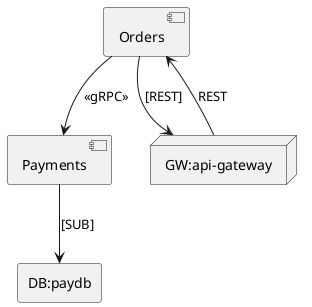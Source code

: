 ﻿@startuml
component "Orders" as O
component "Payments" as P
node "GW:api-gateway" as GW
rectangle "DB:paydb" as DB

O --> P : <<gRPC>>
O --> GW : [REST]
GW --> O : REST
P --> DB : [SUB]
@enduml
